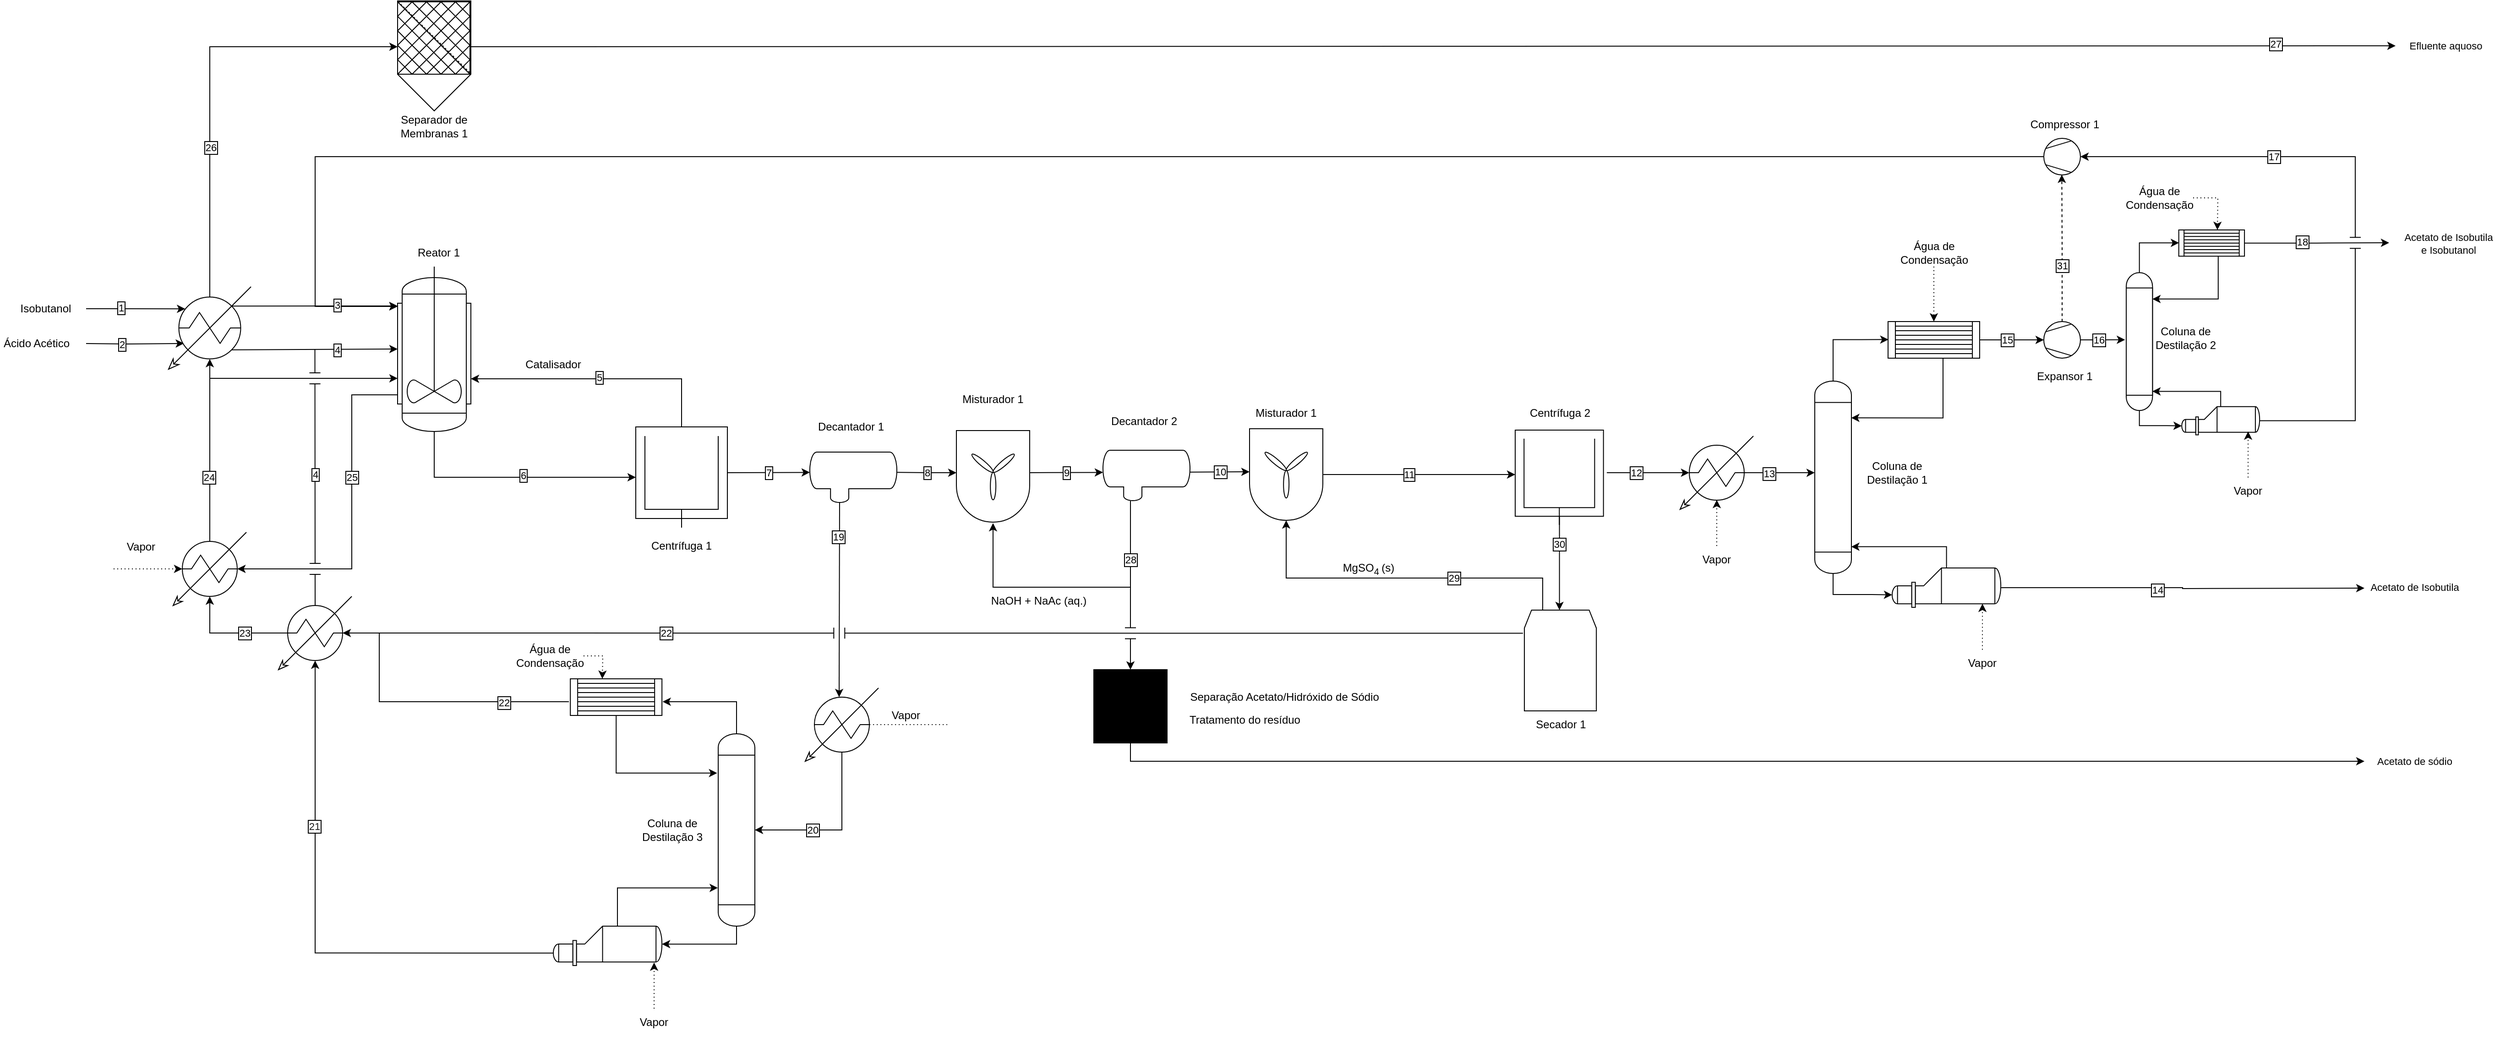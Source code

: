 <mxfile version="16.5.1" type="device"><diagram id="wkTapsnq7233GJESiluf" name="Seite-1"><mxGraphModel dx="3966" dy="1980" grid="1" gridSize="10" guides="1" tooltips="1" connect="1" arrows="1" fold="1" page="0" pageScale="1" pageWidth="827" pageHeight="1169" math="0" shadow="0"><root><mxCell id="0"/><mxCell id="1" parent="0"/><mxCell id="cz-Nu_L1bBy_S2PCO2pH-5" value="" style="group;rounded=0;" parent="1" vertex="1" connectable="0"><mxGeometry x="-240" y="40" width="90" height="180" as="geometry"/></mxCell><mxCell id="cz-Nu_L1bBy_S2PCO2pH-2" value="" style="rounded=0;whiteSpace=wrap;html=1;shadow=0;" parent="cz-Nu_L1bBy_S2PCO2pH-5" vertex="1"><mxGeometry y="40" width="80" height="110" as="geometry"/></mxCell><mxCell id="cz-Nu_L1bBy_S2PCO2pH-1" value="" style="verticalLabelPosition=bottom;outlineConnect=0;align=center;dashed=0;html=1;verticalAlign=top;shape=mxgraph.pid2misc.column;columnType=common;shadow=0;rounded=0;" parent="cz-Nu_L1bBy_S2PCO2pH-5" vertex="1"><mxGeometry x="5" y="12" width="70" height="168" as="geometry"/></mxCell><mxCell id="cz-Nu_L1bBy_S2PCO2pH-3" value="" style="rounded=0;whiteSpace=wrap;html=1;shadow=0;" parent="cz-Nu_L1bBy_S2PCO2pH-5" vertex="1"><mxGeometry x="5" y="30" width="70" height="130" as="geometry"/></mxCell><mxCell id="cz-Nu_L1bBy_S2PCO2pH-4" value="" style="shape=mxgraph.pid.agitators.agitator_(propeller);html=1;pointerEvents=1;align=center;verticalLabelPosition=bottom;verticalAlign=top;dashed=0;shadow=0;rounded=0;" parent="cz-Nu_L1bBy_S2PCO2pH-5" vertex="1"><mxGeometry x="10" width="60" height="150" as="geometry"/></mxCell><mxCell id="cz-Nu_L1bBy_S2PCO2pH-9" value="" style="edgeStyle=orthogonalEdgeStyle;rounded=0;orthogonalLoop=1;jettySize=auto;html=1;entryX=0;entryY=0.5;entryDx=0;entryDy=0;entryPerimeter=0;" parent="1" source="cz-Nu_L1bBy_S2PCO2pH-1" target="cz-Nu_L1bBy_S2PCO2pH-55" edge="1"><mxGeometry relative="1" as="geometry"><mxPoint x="-200" y="230" as="sourcePoint"/><mxPoint x="-100" y="270" as="targetPoint"/><Array as="points"><mxPoint x="-200" y="270"/></Array></mxGeometry></mxCell><mxCell id="cz-Nu_L1bBy_S2PCO2pH-154" value="6" style="edgeLabel;html=1;align=center;verticalAlign=middle;resizable=0;points=[];fontSize=11;fontFamily=Helvetica;fontColor=default;labelBorderColor=default;rounded=0;" parent="cz-Nu_L1bBy_S2PCO2pH-9" vertex="1" connectable="0"><mxGeometry x="0.084" y="2" relative="1" as="geometry"><mxPoint as="offset"/></mxGeometry></mxCell><mxCell id="cz-Nu_L1bBy_S2PCO2pH-92" value="" style="edgeStyle=orthogonalEdgeStyle;shape=connector;rounded=0;jumpStyle=line;jumpSize=12;orthogonalLoop=1;jettySize=auto;html=1;labelBackgroundColor=default;fontFamily=Helvetica;fontSize=11;fontColor=default;endArrow=classic;strokeColor=default;exitX=0.342;exitY=1.005;exitDx=0;exitDy=0;exitPerimeter=0;" parent="1" source="cz-Nu_L1bBy_S2PCO2pH-11" edge="1"><mxGeometry relative="1" as="geometry"><mxPoint x="242" y="510" as="targetPoint"/></mxGeometry></mxCell><mxCell id="cz-Nu_L1bBy_S2PCO2pH-176" value="19" style="edgeLabel;html=1;align=center;verticalAlign=middle;resizable=0;points=[];fontSize=11;fontFamily=Helvetica;fontColor=default;labelBorderColor=default;rounded=0;" parent="cz-Nu_L1bBy_S2PCO2pH-92" vertex="1" connectable="0"><mxGeometry x="-0.647" y="-2" relative="1" as="geometry"><mxPoint y="-1" as="offset"/></mxGeometry></mxCell><mxCell id="cz-Nu_L1bBy_S2PCO2pH-11" value="" style="shape=mxgraph.pid.vessels.vessel_(pit);html=1;pointerEvents=1;align=center;verticalLabelPosition=bottom;verticalAlign=top;dashed=0;shadow=0;rounded=0;" parent="1" vertex="1"><mxGeometry x="210" y="242.5" width="95" height="55" as="geometry"/></mxCell><mxCell id="cz-Nu_L1bBy_S2PCO2pH-14" value="" style="verticalLabelPosition=bottom;outlineConnect=0;align=center;dashed=0;html=1;verticalAlign=top;shape=mxgraph.pid.misc.mixer;shadow=0;rounded=0;" parent="1" vertex="1"><mxGeometry x="370" y="219" width="80" height="100" as="geometry"/></mxCell><mxCell id="cz-Nu_L1bBy_S2PCO2pH-104" value="" style="edgeStyle=orthogonalEdgeStyle;shape=connector;rounded=0;jumpStyle=line;jumpSize=12;orthogonalLoop=1;jettySize=auto;html=1;labelBackgroundColor=default;fontFamily=Helvetica;fontSize=11;fontColor=default;endArrow=classic;strokeColor=default;exitX=0.316;exitY=1.004;exitDx=0;exitDy=0;exitPerimeter=0;" parent="1" source="cz-Nu_L1bBy_S2PCO2pH-15" edge="1"><mxGeometry relative="1" as="geometry"><mxPoint x="410" y="320" as="targetPoint"/><Array as="points"><mxPoint x="560" y="390"/><mxPoint x="410" y="390"/></Array></mxGeometry></mxCell><mxCell id="cz-Nu_L1bBy_S2PCO2pH-178" value="28" style="edgeLabel;html=1;align=center;verticalAlign=middle;resizable=0;points=[];fontSize=11;fontFamily=Helvetica;fontColor=default;labelBorderColor=default;rounded=0;" parent="cz-Nu_L1bBy_S2PCO2pH-104" vertex="1" connectable="0"><mxGeometry x="-0.579" y="2" relative="1" as="geometry"><mxPoint x="-2" y="-2" as="offset"/></mxGeometry></mxCell><mxCell id="cz-Nu_L1bBy_S2PCO2pH-15" value="" style="shape=mxgraph.pid.vessels.vessel_(pit);html=1;pointerEvents=1;align=center;verticalLabelPosition=bottom;verticalAlign=top;dashed=0;shadow=0;rounded=0;" parent="1" vertex="1"><mxGeometry x="530" y="240.5" width="95" height="55" as="geometry"/></mxCell><mxCell id="cz-Nu_L1bBy_S2PCO2pH-97" value="" style="edgeStyle=orthogonalEdgeStyle;shape=connector;rounded=0;jumpStyle=line;jumpSize=12;orthogonalLoop=1;jettySize=auto;html=1;labelBackgroundColor=default;fontFamily=Helvetica;fontSize=11;fontColor=default;endArrow=classic;strokeColor=default;" parent="1" source="cz-Nu_L1bBy_S2PCO2pH-16" edge="1"><mxGeometry relative="1" as="geometry"><mxPoint x="980" y="267" as="targetPoint"/></mxGeometry></mxCell><mxCell id="cz-Nu_L1bBy_S2PCO2pH-170" value="11" style="edgeLabel;html=1;align=center;verticalAlign=middle;resizable=0;points=[];fontSize=11;fontFamily=Helvetica;fontColor=default;labelBorderColor=default;rounded=0;" parent="cz-Nu_L1bBy_S2PCO2pH-97" vertex="1" connectable="0"><mxGeometry x="-0.108" y="1" relative="1" as="geometry"><mxPoint y="1" as="offset"/></mxGeometry></mxCell><mxCell id="cz-Nu_L1bBy_S2PCO2pH-16" value="" style="verticalLabelPosition=bottom;outlineConnect=0;align=center;dashed=0;html=1;verticalAlign=top;shape=mxgraph.pid.misc.mixer;shadow=0;rounded=0;" parent="1" vertex="1"><mxGeometry x="690" y="217" width="80" height="100" as="geometry"/></mxCell><mxCell id="cz-Nu_L1bBy_S2PCO2pH-30" style="edgeStyle=orthogonalEdgeStyle;rounded=0;orthogonalLoop=1;jettySize=auto;html=1;exitX=0.503;exitY=0.907;exitDx=0;exitDy=0;exitPerimeter=0;" parent="1" edge="1"><mxGeometry relative="1" as="geometry"><mxPoint x="1027.454" y="312.374" as="sourcePoint"/><mxPoint x="1028.309" y="415" as="targetPoint"/><Array as="points"><mxPoint x="1031" y="312"/><mxPoint x="1028" y="312"/></Array></mxGeometry></mxCell><mxCell id="cz-Nu_L1bBy_S2PCO2pH-179" value="30" style="edgeLabel;html=1;align=center;verticalAlign=middle;resizable=0;points=[];fontSize=11;fontFamily=Helvetica;fontColor=default;labelBorderColor=default;rounded=0;" parent="cz-Nu_L1bBy_S2PCO2pH-30" vertex="1" connectable="0"><mxGeometry x="-0.316" y="-1" relative="1" as="geometry"><mxPoint as="offset"/></mxGeometry></mxCell><mxCell id="cz-Nu_L1bBy_S2PCO2pH-54" style="edgeStyle=orthogonalEdgeStyle;rounded=0;orthogonalLoop=1;jettySize=auto;html=1;jumpStyle=sharp;jumpSize=13;entryX=0;entryY=0.469;entryDx=0;entryDy=0;entryPerimeter=0;" parent="1" target="cz-Nu_L1bBy_S2PCO2pH-21" edge="1"><mxGeometry relative="1" as="geometry"><mxPoint x="1220" y="265" as="targetPoint"/><mxPoint x="1230" y="265" as="sourcePoint"/></mxGeometry></mxCell><mxCell id="cz-Nu_L1bBy_S2PCO2pH-171" value="10" style="edgeLabel;html=1;align=center;verticalAlign=middle;resizable=0;points=[];fontSize=11;fontFamily=Helvetica;fontColor=default;labelBorderColor=default;rounded=0;" parent="cz-Nu_L1bBy_S2PCO2pH-54" vertex="1" connectable="0"><mxGeometry x="0.163" y="1" relative="1" as="geometry"><mxPoint x="52" as="offset"/></mxGeometry></mxCell><mxCell id="Z-I_9z19hfCbYbQnIW4c-65" value="13" style="edgeLabel;html=1;align=center;verticalAlign=middle;resizable=0;points=[];fontColor=default;labelBorderColor=default;rounded=0;" parent="cz-Nu_L1bBy_S2PCO2pH-54" vertex="1" connectable="0"><mxGeometry x="-0.299" y="-1" relative="1" as="geometry"><mxPoint y="-1" as="offset"/></mxGeometry></mxCell><mxCell id="Z-I_9z19hfCbYbQnIW4c-64" value="" style="edgeStyle=orthogonalEdgeStyle;rounded=0;jumpStyle=line;jumpSize=12;orthogonalLoop=1;jettySize=auto;html=1;fontColor=default;startArrow=none;startFill=0;endArrow=classic;endFill=1;strokeWidth=1;exitX=1.038;exitY=0.449;exitDx=0;exitDy=0;exitPerimeter=0;entryX=0.124;entryY=0.5;entryDx=0;entryDy=0;entryPerimeter=0;" parent="1" source="cz-Nu_L1bBy_S2PCO2pH-19" target="Z-I_9z19hfCbYbQnIW4c-63" edge="1"><mxGeometry relative="1" as="geometry"/></mxCell><mxCell id="Z-I_9z19hfCbYbQnIW4c-66" value="12" style="edgeLabel;html=1;align=center;verticalAlign=middle;resizable=0;points=[];fontColor=default;labelBorderColor=default;rounded=0;" parent="Z-I_9z19hfCbYbQnIW4c-64" vertex="1" connectable="0"><mxGeometry x="-0.285" y="-1" relative="1" as="geometry"><mxPoint y="-1" as="offset"/></mxGeometry></mxCell><mxCell id="cz-Nu_L1bBy_S2PCO2pH-19" value="" style="shape=mxgraph.pid.centrifuges.centrifuge_(solid_shell);html=1;pointerEvents=1;align=center;verticalLabelPosition=bottom;verticalAlign=top;dashed=0;shadow=0;rounded=0;" parent="1" vertex="1"><mxGeometry x="980" y="218.5" width="96.33" height="103.5" as="geometry"/></mxCell><mxCell id="cz-Nu_L1bBy_S2PCO2pH-22" value="" style="group;rounded=0;" parent="1" vertex="1" connectable="0"><mxGeometry x="1307" y="165" width="40" height="210" as="geometry"/></mxCell><mxCell id="cz-Nu_L1bBy_S2PCO2pH-20" value="" style="verticalLabelPosition=bottom;outlineConnect=0;align=center;dashed=0;html=1;verticalAlign=top;shape=mxgraph.pid2misc.column;columnType=common;shadow=0;rounded=0;" parent="cz-Nu_L1bBy_S2PCO2pH-22" vertex="1"><mxGeometry width="40" height="210" as="geometry"/></mxCell><mxCell id="cz-Nu_L1bBy_S2PCO2pH-21" value="" style="rounded=0;whiteSpace=wrap;html=1;shadow=0;" parent="cz-Nu_L1bBy_S2PCO2pH-22" vertex="1"><mxGeometry y="23.333" width="40" height="163.333" as="geometry"/></mxCell><mxCell id="cz-Nu_L1bBy_S2PCO2pH-23" value="Reator 1" style="text;html=1;strokeColor=none;fillColor=none;align=center;verticalAlign=middle;whiteSpace=wrap;rounded=0;shadow=0;" parent="1" vertex="1"><mxGeometry x="-225" y="10" width="60" height="30" as="geometry"/></mxCell><mxCell id="cz-Nu_L1bBy_S2PCO2pH-25" value="Decantador 1" style="text;html=1;strokeColor=none;fillColor=none;align=center;verticalAlign=middle;whiteSpace=wrap;rounded=0;shadow=0;" parent="1" vertex="1"><mxGeometry x="205" y="200" width="100" height="30" as="geometry"/></mxCell><mxCell id="cz-Nu_L1bBy_S2PCO2pH-39" style="edgeStyle=orthogonalEdgeStyle;rounded=0;orthogonalLoop=1;jettySize=auto;html=1;entryX=0.994;entryY=0.964;entryDx=0;entryDy=0;entryPerimeter=0;" parent="1" source="cz-Nu_L1bBy_S2PCO2pH-26" target="cz-Nu_L1bBy_S2PCO2pH-21" edge="1"><mxGeometry relative="1" as="geometry"><Array as="points"><mxPoint x="1451" y="346"/></Array></mxGeometry></mxCell><mxCell id="cz-Nu_L1bBy_S2PCO2pH-52" value="" style="edgeStyle=orthogonalEdgeStyle;rounded=0;orthogonalLoop=1;jettySize=auto;html=1;" parent="1" source="cz-Nu_L1bBy_S2PCO2pH-26" edge="1"><mxGeometry relative="1" as="geometry"><mxPoint x="1907" y="391" as="targetPoint"/></mxGeometry></mxCell><mxCell id="cz-Nu_L1bBy_S2PCO2pH-175" value="14" style="edgeLabel;html=1;align=center;verticalAlign=middle;resizable=0;points=[];fontSize=11;fontFamily=Helvetica;fontColor=default;labelBorderColor=default;rounded=0;" parent="cz-Nu_L1bBy_S2PCO2pH-52" vertex="1" connectable="0"><mxGeometry x="-0.143" y="-2" relative="1" as="geometry"><mxPoint as="offset"/></mxGeometry></mxCell><mxCell id="cz-Nu_L1bBy_S2PCO2pH-26" value="" style="shape=mxgraph.pid.heat_exchangers.reboiler;html=1;pointerEvents=1;align=center;verticalLabelPosition=bottom;verticalAlign=top;dashed=0;shadow=0;rounded=0;" parent="1" vertex="1"><mxGeometry x="1391.5" y="369" width="118.58" height="43" as="geometry"/></mxCell><mxCell id="cz-Nu_L1bBy_S2PCO2pH-43" value="" style="edgeStyle=orthogonalEdgeStyle;rounded=0;orthogonalLoop=1;jettySize=auto;html=1;entryX=0.994;entryY=0.103;entryDx=0;entryDy=0;entryPerimeter=0;" parent="1" source="cz-Nu_L1bBy_S2PCO2pH-27" target="cz-Nu_L1bBy_S2PCO2pH-21" edge="1"><mxGeometry relative="1" as="geometry"><mxPoint x="1437.0" y="210" as="targetPoint"/><Array as="points"><mxPoint x="1447" y="205"/></Array></mxGeometry></mxCell><mxCell id="cz-Nu_L1bBy_S2PCO2pH-48" value="" style="edgeStyle=orthogonalEdgeStyle;rounded=0;orthogonalLoop=1;jettySize=auto;html=1;" parent="1" source="cz-Nu_L1bBy_S2PCO2pH-27" edge="1"><mxGeometry relative="1" as="geometry"><mxPoint x="1557" y="120" as="targetPoint"/></mxGeometry></mxCell><mxCell id="cz-Nu_L1bBy_S2PCO2pH-172" value="15" style="edgeLabel;html=1;align=center;verticalAlign=middle;resizable=0;points=[];fontSize=11;fontFamily=Helvetica;fontColor=default;labelBorderColor=default;rounded=0;" parent="cz-Nu_L1bBy_S2PCO2pH-48" vertex="1" connectable="0"><mxGeometry x="-0.155" relative="1" as="geometry"><mxPoint as="offset"/></mxGeometry></mxCell><mxCell id="cz-Nu_L1bBy_S2PCO2pH-27" value="" style="shape=mxgraph.pid.heat_exchangers.fixed_straight_tubes_heat_exchanger;html=1;pointerEvents=1;align=center;verticalLabelPosition=bottom;verticalAlign=top;dashed=0;shadow=0;rounded=0;" parent="1" vertex="1"><mxGeometry x="1387" y="100" width="100" height="40" as="geometry"/></mxCell><mxCell id="cz-Nu_L1bBy_S2PCO2pH-32" value="" style="edgeStyle=orthogonalEdgeStyle;rounded=0;orthogonalLoop=1;jettySize=auto;html=1;jumpStyle=line;jumpSize=12;" parent="1" source="cz-Nu_L1bBy_S2PCO2pH-29" target="cz-Nu_L1bBy_S2PCO2pH-16" edge="1"><mxGeometry relative="1" as="geometry"><mxPoint x="1000" y="550" as="sourcePoint"/><mxPoint x="1029.285" y="605" as="targetPoint"/><Array as="points"><mxPoint x="1010" y="380"/><mxPoint x="730" y="380"/></Array></mxGeometry></mxCell><mxCell id="cz-Nu_L1bBy_S2PCO2pH-180" value="29" style="edgeLabel;html=1;align=center;verticalAlign=middle;resizable=0;points=[];fontSize=11;fontFamily=Helvetica;fontColor=default;labelBorderColor=default;rounded=0;" parent="cz-Nu_L1bBy_S2PCO2pH-32" vertex="1" connectable="0"><mxGeometry x="-0.298" y="4" relative="1" as="geometry"><mxPoint y="-4" as="offset"/></mxGeometry></mxCell><mxCell id="cz-Nu_L1bBy_S2PCO2pH-29" value="" style="shape=mxgraph.pid.driers.drier;html=1;pointerEvents=1;align=center;verticalLabelPosition=bottom;verticalAlign=top;dashed=0;shadow=0;rounded=0;" parent="1" vertex="1"><mxGeometry x="990" y="415" width="78.57" height="110" as="geometry"/></mxCell><mxCell id="cz-Nu_L1bBy_S2PCO2pH-33" value="Decantador 2" style="text;html=1;strokeColor=none;fillColor=none;align=center;verticalAlign=middle;whiteSpace=wrap;rounded=0;shadow=0;" parent="1" vertex="1"><mxGeometry x="525" y="194" width="100" height="30" as="geometry"/></mxCell><mxCell id="cz-Nu_L1bBy_S2PCO2pH-34" value="Secador 1" style="text;html=1;strokeColor=none;fillColor=none;align=center;verticalAlign=middle;whiteSpace=wrap;rounded=0;shadow=0;" parent="1" vertex="1"><mxGeometry x="980" y="525" width="100" height="30" as="geometry"/></mxCell><mxCell id="cz-Nu_L1bBy_S2PCO2pH-35" value="Misturador 1" style="text;html=1;strokeColor=none;fillColor=none;align=center;verticalAlign=middle;whiteSpace=wrap;rounded=0;shadow=0;" parent="1" vertex="1"><mxGeometry x="360" y="170" width="100" height="30" as="geometry"/></mxCell><mxCell id="cz-Nu_L1bBy_S2PCO2pH-36" value="Misturador 1" style="text;html=1;strokeColor=none;fillColor=none;align=center;verticalAlign=middle;whiteSpace=wrap;rounded=0;shadow=0;" parent="1" vertex="1"><mxGeometry x="680" y="185" width="100" height="30" as="geometry"/></mxCell><mxCell id="cz-Nu_L1bBy_S2PCO2pH-38" value="" style="edgeStyle=orthogonalEdgeStyle;rounded=0;orthogonalLoop=1;jettySize=auto;html=1;entryX=0;entryY=0.682;entryDx=0;entryDy=0;entryPerimeter=0;" parent="1" source="cz-Nu_L1bBy_S2PCO2pH-20" target="cz-Nu_L1bBy_S2PCO2pH-26" edge="1"><mxGeometry relative="1" as="geometry"><mxPoint x="1327.0" y="530" as="targetPoint"/><Array as="points"><mxPoint x="1327" y="398"/><mxPoint x="1369" y="398"/></Array></mxGeometry></mxCell><mxCell id="cz-Nu_L1bBy_S2PCO2pH-41" value="" style="edgeStyle=orthogonalEdgeStyle;rounded=0;orthogonalLoop=1;jettySize=auto;html=1;entryX=0.004;entryY=0.492;entryDx=0;entryDy=0;entryPerimeter=0;" parent="1" source="cz-Nu_L1bBy_S2PCO2pH-20" target="cz-Nu_L1bBy_S2PCO2pH-27" edge="1"><mxGeometry relative="1" as="geometry"><mxPoint x="1327.0" y="10.0" as="targetPoint"/><Array as="points"><mxPoint x="1327" y="120"/></Array></mxGeometry></mxCell><mxCell id="cz-Nu_L1bBy_S2PCO2pH-46" value="Coluna de Destilação 1" style="text;html=1;strokeColor=none;fillColor=none;align=center;verticalAlign=middle;whiteSpace=wrap;rounded=0;shadow=0;" parent="1" vertex="1"><mxGeometry x="1347" y="250" width="100" height="30" as="geometry"/></mxCell><mxCell id="cz-Nu_L1bBy_S2PCO2pH-53" value="Centrífuga 2" style="text;html=1;strokeColor=none;fillColor=none;align=center;verticalAlign=middle;whiteSpace=wrap;rounded=0;shadow=0;" parent="1" vertex="1"><mxGeometry x="979.28" y="185" width="100" height="30" as="geometry"/></mxCell><mxCell id="cz-Nu_L1bBy_S2PCO2pH-58" value="" style="edgeStyle=orthogonalEdgeStyle;shape=connector;rounded=0;jumpStyle=line;jumpSize=12;orthogonalLoop=1;jettySize=auto;html=1;labelBackgroundColor=default;fontFamily=Helvetica;fontSize=11;fontColor=default;endArrow=classic;strokeColor=default;entryX=1;entryY=0.75;entryDx=0;entryDy=0;" parent="1" source="cz-Nu_L1bBy_S2PCO2pH-55" target="cz-Nu_L1bBy_S2PCO2pH-2" edge="1"><mxGeometry relative="1" as="geometry"><mxPoint x="70" y="430" as="targetPoint"/><Array as="points"><mxPoint x="70" y="163"/></Array></mxGeometry></mxCell><mxCell id="cz-Nu_L1bBy_S2PCO2pH-153" value="5" style="edgeLabel;html=1;align=center;verticalAlign=middle;resizable=0;points=[];fontSize=11;fontFamily=Helvetica;fontColor=default;labelBorderColor=default;rounded=0;" parent="cz-Nu_L1bBy_S2PCO2pH-58" vertex="1" connectable="0"><mxGeometry x="0.88" y="1" relative="1" as="geometry"><mxPoint x="123" y="-3" as="offset"/></mxGeometry></mxCell><mxCell id="cz-Nu_L1bBy_S2PCO2pH-55" value="" style="shape=mxgraph.pid.centrifuges.centrifuge_(solid_shell);html=1;pointerEvents=1;align=center;verticalLabelPosition=bottom;verticalAlign=top;dashed=0;shadow=0;fontFamily=Helvetica;fontSize=11;fontColor=default;rounded=0;" parent="1" vertex="1"><mxGeometry x="20" y="215" width="100" height="110" as="geometry"/></mxCell><mxCell id="cz-Nu_L1bBy_S2PCO2pH-56" value="Centrífuga 1" style="text;html=1;strokeColor=none;fillColor=none;align=center;verticalAlign=middle;whiteSpace=wrap;rounded=0;shadow=0;" parent="1" vertex="1"><mxGeometry x="20" y="330" width="100" height="30" as="geometry"/></mxCell><mxCell id="cz-Nu_L1bBy_S2PCO2pH-61" value="" style="group;rounded=0;" parent="1" vertex="1" connectable="0"><mxGeometry x="110" y="550" width="40" height="210" as="geometry"/></mxCell><mxCell id="cz-Nu_L1bBy_S2PCO2pH-62" value="" style="verticalLabelPosition=bottom;outlineConnect=0;align=center;dashed=0;html=1;verticalAlign=top;shape=mxgraph.pid2misc.column;columnType=common;shadow=0;rounded=0;" parent="cz-Nu_L1bBy_S2PCO2pH-61" vertex="1"><mxGeometry width="40" height="210" as="geometry"/></mxCell><mxCell id="cz-Nu_L1bBy_S2PCO2pH-63" value="" style="rounded=0;whiteSpace=wrap;html=1;shadow=0;" parent="cz-Nu_L1bBy_S2PCO2pH-61" vertex="1"><mxGeometry y="23.333" width="40" height="163.333" as="geometry"/></mxCell><mxCell id="cz-Nu_L1bBy_S2PCO2pH-89" value="" style="edgeStyle=orthogonalEdgeStyle;shape=connector;rounded=0;jumpStyle=line;jumpSize=12;orthogonalLoop=1;jettySize=auto;html=1;labelBackgroundColor=default;fontFamily=Helvetica;fontSize=11;fontColor=default;endArrow=classic;strokeColor=default;entryX=-0.01;entryY=0.887;entryDx=0;entryDy=0;entryPerimeter=0;" parent="1" source="cz-Nu_L1bBy_S2PCO2pH-66" target="cz-Nu_L1bBy_S2PCO2pH-63" edge="1"><mxGeometry relative="1" as="geometry"><mxPoint x="-10.71" y="688.5" as="targetPoint"/><Array as="points"><mxPoint y="718"/></Array></mxGeometry></mxCell><mxCell id="Z-I_9z19hfCbYbQnIW4c-35" style="edgeStyle=orthogonalEdgeStyle;rounded=0;jumpStyle=line;jumpSize=12;orthogonalLoop=1;jettySize=auto;html=1;exitX=0;exitY=0.682;exitDx=0;exitDy=0;exitPerimeter=0;entryX=0.5;entryY=0.876;entryDx=0;entryDy=0;entryPerimeter=0;startArrow=none;startFill=0;endArrow=classic;endFill=1;strokeWidth=1;" parent="1" source="cz-Nu_L1bBy_S2PCO2pH-66" target="Z-I_9z19hfCbYbQnIW4c-33" edge="1"><mxGeometry relative="1" as="geometry"/></mxCell><mxCell id="Z-I_9z19hfCbYbQnIW4c-82" value="21" style="edgeLabel;html=1;align=center;verticalAlign=middle;resizable=0;points=[];fontColor=#1A1A1A;labelBorderColor=default;" parent="Z-I_9z19hfCbYbQnIW4c-35" vertex="1" connectable="0"><mxGeometry x="0.376" y="3" relative="1" as="geometry"><mxPoint x="2" as="offset"/></mxGeometry></mxCell><mxCell id="cz-Nu_L1bBy_S2PCO2pH-66" value="" style="shape=mxgraph.pid.heat_exchangers.reboiler;html=1;pointerEvents=1;align=center;verticalLabelPosition=bottom;verticalAlign=top;dashed=0;shadow=0;rounded=0;" parent="1" vertex="1"><mxGeometry x="-70" y="760" width="118.58" height="43" as="geometry"/></mxCell><mxCell id="cz-Nu_L1bBy_S2PCO2pH-85" value="" style="edgeStyle=orthogonalEdgeStyle;shape=connector;rounded=0;jumpStyle=line;jumpSize=12;orthogonalLoop=1;jettySize=auto;html=1;labelBackgroundColor=default;fontFamily=Helvetica;fontSize=11;fontColor=default;endArrow=classic;strokeColor=default;entryX=-0.029;entryY=0.12;entryDx=0;entryDy=0;entryPerimeter=0;" parent="1" source="cz-Nu_L1bBy_S2PCO2pH-69" target="cz-Nu_L1bBy_S2PCO2pH-63" edge="1"><mxGeometry relative="1" as="geometry"><mxPoint x="-1.42" y="600" as="targetPoint"/><Array as="points"><mxPoint x="-1" y="593"/></Array></mxGeometry></mxCell><mxCell id="cz-Nu_L1bBy_S2PCO2pH-69" value="" style="shape=mxgraph.pid.heat_exchangers.fixed_straight_tubes_heat_exchanger;html=1;pointerEvents=1;align=center;verticalLabelPosition=bottom;verticalAlign=top;dashed=0;shadow=0;rounded=0;" parent="1" vertex="1"><mxGeometry x="-51.42" y="490" width="100" height="40" as="geometry"/></mxCell><mxCell id="cz-Nu_L1bBy_S2PCO2pH-74" value="Coluna de Destilação 3" style="text;html=1;strokeColor=none;fillColor=none;align=center;verticalAlign=middle;whiteSpace=wrap;rounded=0;shadow=0;" parent="1" vertex="1"><mxGeometry x="10" y="640" width="100" height="30" as="geometry"/></mxCell><mxCell id="cz-Nu_L1bBy_S2PCO2pH-83" value="" style="edgeStyle=orthogonalEdgeStyle;shape=connector;rounded=0;jumpStyle=line;jumpSize=12;orthogonalLoop=1;jettySize=auto;html=1;labelBackgroundColor=default;fontFamily=Helvetica;fontSize=11;fontColor=default;endArrow=classic;strokeColor=default;entryX=1.007;entryY=0.625;entryDx=0;entryDy=0;entryPerimeter=0;" parent="1" source="cz-Nu_L1bBy_S2PCO2pH-62" target="cz-Nu_L1bBy_S2PCO2pH-69" edge="1"><mxGeometry relative="1" as="geometry"><mxPoint x="130" y="395" as="targetPoint"/><Array as="points"><mxPoint x="130" y="515"/></Array></mxGeometry></mxCell><mxCell id="cz-Nu_L1bBy_S2PCO2pH-87" value="" style="edgeStyle=orthogonalEdgeStyle;shape=connector;rounded=0;jumpStyle=line;jumpSize=12;orthogonalLoop=1;jettySize=auto;html=1;labelBackgroundColor=default;fontFamily=Helvetica;fontSize=11;fontColor=default;endArrow=classic;strokeColor=default;entryX=1;entryY=0.455;entryDx=0;entryDy=0;entryPerimeter=0;" parent="1" source="cz-Nu_L1bBy_S2PCO2pH-62" target="cz-Nu_L1bBy_S2PCO2pH-66" edge="1"><mxGeometry relative="1" as="geometry"><mxPoint x="130" y="915" as="targetPoint"/><Array as="points"><mxPoint x="130" y="780"/></Array></mxGeometry></mxCell><mxCell id="cz-Nu_L1bBy_S2PCO2pH-129" value="" style="group;rounded=0;" parent="1" vertex="1" connectable="0"><mxGeometry x="1647" width="202.46" height="223.7" as="geometry"/></mxCell><mxCell id="cz-Nu_L1bBy_S2PCO2pH-117" value="" style="group;rounded=0;" parent="cz-Nu_L1bBy_S2PCO2pH-129" vertex="1" connectable="0"><mxGeometry y="46.604" width="28.68" height="150.567" as="geometry"/></mxCell><mxCell id="cz-Nu_L1bBy_S2PCO2pH-118" value="" style="verticalLabelPosition=bottom;outlineConnect=0;align=center;dashed=0;html=1;verticalAlign=top;shape=mxgraph.pid2misc.column;columnType=common;shadow=0;rounded=0;" parent="cz-Nu_L1bBy_S2PCO2pH-117" vertex="1"><mxGeometry width="28.68" height="150.567" as="geometry"/></mxCell><mxCell id="cz-Nu_L1bBy_S2PCO2pH-119" value="" style="rounded=0;whiteSpace=wrap;html=1;shadow=0;" parent="cz-Nu_L1bBy_S2PCO2pH-117" vertex="1"><mxGeometry y="16.73" width="28.68" height="117.108" as="geometry"/></mxCell><mxCell id="cz-Nu_L1bBy_S2PCO2pH-120" style="edgeStyle=orthogonalEdgeStyle;rounded=0;orthogonalLoop=1;jettySize=auto;html=1;entryX=0.994;entryY=0.964;entryDx=0;entryDy=0;entryPerimeter=0;" parent="cz-Nu_L1bBy_S2PCO2pH-129" source="cz-Nu_L1bBy_S2PCO2pH-122" target="cz-Nu_L1bBy_S2PCO2pH-119" edge="1"><mxGeometry relative="1" as="geometry"><Array as="points"><mxPoint x="103.248" y="176.379"/></Array></mxGeometry></mxCell><mxCell id="cz-Nu_L1bBy_S2PCO2pH-122" value="" style="shape=mxgraph.pid.heat_exchangers.reboiler;html=1;pointerEvents=1;align=center;verticalLabelPosition=bottom;verticalAlign=top;dashed=0;shadow=0;rounded=0;" parent="cz-Nu_L1bBy_S2PCO2pH-129" vertex="1"><mxGeometry x="60.587" y="192.87" width="85.022" height="30.83" as="geometry"/></mxCell><mxCell id="cz-Nu_L1bBy_S2PCO2pH-123" value="" style="edgeStyle=orthogonalEdgeStyle;rounded=0;orthogonalLoop=1;jettySize=auto;html=1;entryX=0.994;entryY=0.103;entryDx=0;entryDy=0;entryPerimeter=0;" parent="cz-Nu_L1bBy_S2PCO2pH-129" source="cz-Nu_L1bBy_S2PCO2pH-125" target="cz-Nu_L1bBy_S2PCO2pH-119" edge="1"><mxGeometry relative="1" as="geometry"><mxPoint x="93.21" y="78.869" as="targetPoint"/><Array as="points"><mxPoint x="100.38" y="75.284"/></Array></mxGeometry></mxCell><mxCell id="cz-Nu_L1bBy_S2PCO2pH-124" value="" style="edgeStyle=orthogonalEdgeStyle;rounded=0;orthogonalLoop=1;jettySize=auto;html=1;" parent="cz-Nu_L1bBy_S2PCO2pH-129" source="cz-Nu_L1bBy_S2PCO2pH-125" edge="1"><mxGeometry relative="1" as="geometry"><mxPoint x="287" y="14" as="targetPoint"/></mxGeometry></mxCell><mxCell id="cz-Nu_L1bBy_S2PCO2pH-174" value="18" style="edgeLabel;html=1;align=center;verticalAlign=middle;resizable=0;points=[];fontSize=11;fontFamily=Helvetica;fontColor=default;labelBorderColor=default;rounded=0;" parent="cz-Nu_L1bBy_S2PCO2pH-124" vertex="1" connectable="0"><mxGeometry x="-0.205" y="2" relative="1" as="geometry"><mxPoint as="offset"/></mxGeometry></mxCell><mxCell id="cz-Nu_L1bBy_S2PCO2pH-125" value="" style="shape=mxgraph.pid.heat_exchangers.fixed_straight_tubes_heat_exchanger;html=1;pointerEvents=1;align=center;verticalLabelPosition=bottom;verticalAlign=top;dashed=0;shadow=0;rounded=0;" parent="cz-Nu_L1bBy_S2PCO2pH-129" vertex="1"><mxGeometry x="57.36" width="71.7" height="28.679" as="geometry"/></mxCell><mxCell id="cz-Nu_L1bBy_S2PCO2pH-126" value="" style="edgeStyle=orthogonalEdgeStyle;rounded=0;orthogonalLoop=1;jettySize=auto;html=1;entryX=0;entryY=0.682;entryDx=0;entryDy=0;entryPerimeter=0;" parent="cz-Nu_L1bBy_S2PCO2pH-129" source="cz-Nu_L1bBy_S2PCO2pH-118" target="cz-Nu_L1bBy_S2PCO2pH-122" edge="1"><mxGeometry relative="1" as="geometry"><mxPoint x="14.34" y="308.304" as="targetPoint"/><Array as="points"><mxPoint x="14.34" y="213.662"/><mxPoint x="44.454" y="213.662"/></Array></mxGeometry></mxCell><mxCell id="cz-Nu_L1bBy_S2PCO2pH-127" value="" style="edgeStyle=orthogonalEdgeStyle;rounded=0;orthogonalLoop=1;jettySize=auto;html=1;entryX=0.004;entryY=0.492;entryDx=0;entryDy=0;entryPerimeter=0;" parent="cz-Nu_L1bBy_S2PCO2pH-129" source="cz-Nu_L1bBy_S2PCO2pH-118" target="cz-Nu_L1bBy_S2PCO2pH-125" edge="1"><mxGeometry relative="1" as="geometry"><mxPoint x="14.34" y="-64.529" as="targetPoint"/><Array as="points"><mxPoint x="14.34" y="14.34"/></Array></mxGeometry></mxCell><mxCell id="cz-Nu_L1bBy_S2PCO2pH-128" value="Coluna de Destilação 2" style="text;html=1;strokeColor=none;fillColor=none;align=center;verticalAlign=middle;whiteSpace=wrap;rounded=0;shadow=0;" parent="cz-Nu_L1bBy_S2PCO2pH-129" vertex="1"><mxGeometry x="28.68" y="107.548" width="71.7" height="21.51" as="geometry"/></mxCell><mxCell id="cz-Nu_L1bBy_S2PCO2pH-121" value="" style="edgeStyle=orthogonalEdgeStyle;rounded=0;orthogonalLoop=1;jettySize=auto;html=1;entryX=0;entryY=0.25;entryDx=0;entryDy=0;jumpStyle=line;jumpSize=12;startArrow=none;exitX=1;exitY=0.5;exitDx=0;exitDy=0;exitPerimeter=0;" parent="1" source="Z-I_9z19hfCbYbQnIW4c-1" edge="1"><mxGeometry relative="1" as="geometry"><mxPoint x="-240" y="83.5" as="targetPoint"/><Array as="points"><mxPoint x="-330" y="-80"/><mxPoint x="-330" y="84"/></Array><mxPoint x="1480" y="-104" as="sourcePoint"/></mxGeometry></mxCell><mxCell id="cz-Nu_L1bBy_S2PCO2pH-134" value="" style="endArrow=classic;html=1;rounded=0;labelBackgroundColor=default;fontFamily=Helvetica;fontSize=11;fontColor=default;strokeColor=default;shape=connector;jumpStyle=none;jumpSize=12;exitX=0.765;exitY=0.235;exitDx=0;exitDy=0;exitPerimeter=0;" parent="1" source="Z-I_9z19hfCbYbQnIW4c-16" edge="1"><mxGeometry width="50" height="50" relative="1" as="geometry"><mxPoint x="-390" y="83" as="sourcePoint"/><mxPoint x="-240" y="83" as="targetPoint"/></mxGeometry></mxCell><mxCell id="cz-Nu_L1bBy_S2PCO2pH-150" value="3" style="edgeLabel;html=1;align=center;verticalAlign=middle;resizable=0;points=[];fontSize=11;fontFamily=Helvetica;fontColor=default;labelBorderColor=default;rounded=0;" parent="cz-Nu_L1bBy_S2PCO2pH-134" vertex="1" connectable="0"><mxGeometry x="0.267" y="1" relative="1" as="geometry"><mxPoint as="offset"/></mxGeometry></mxCell><mxCell id="cz-Nu_L1bBy_S2PCO2pH-135" value="" style="endArrow=classic;html=1;rounded=0;labelBackgroundColor=default;fontFamily=Helvetica;fontSize=11;fontColor=default;strokeColor=default;shape=connector;jumpStyle=none;jumpSize=12;exitX=0.765;exitY=0.765;exitDx=0;exitDy=0;exitPerimeter=0;" parent="1" source="Z-I_9z19hfCbYbQnIW4c-16" edge="1"><mxGeometry width="50" height="50" relative="1" as="geometry"><mxPoint x="-390" y="130" as="sourcePoint"/><mxPoint x="-240" y="130" as="targetPoint"/></mxGeometry></mxCell><mxCell id="cz-Nu_L1bBy_S2PCO2pH-151" value="4" style="edgeLabel;html=1;align=center;verticalAlign=middle;resizable=0;points=[];fontSize=11;fontFamily=Helvetica;fontColor=default;labelBorderColor=default;rounded=0;" parent="cz-Nu_L1bBy_S2PCO2pH-135" vertex="1" connectable="0"><mxGeometry x="0.248" relative="1" as="geometry"><mxPoint x="2" as="offset"/></mxGeometry></mxCell><mxCell id="Z-I_9z19hfCbYbQnIW4c-18" style="edgeStyle=orthogonalEdgeStyle;rounded=0;orthogonalLoop=1;jettySize=auto;html=1;entryX=0.235;entryY=0.235;entryDx=0;entryDy=0;entryPerimeter=0;startArrow=none;startFill=0;endArrow=classic;endFill=1;strokeWidth=1;" parent="1" edge="1"><mxGeometry relative="1" as="geometry"><mxPoint x="-580" y="86" as="sourcePoint"/><mxPoint x="-471.85" y="86.15" as="targetPoint"/><Array as="points"><mxPoint x="-550" y="86"/><mxPoint x="-550" y="86"/></Array></mxGeometry></mxCell><mxCell id="Z-I_9z19hfCbYbQnIW4c-23" value="1" style="edgeLabel;html=1;align=center;verticalAlign=middle;resizable=0;points=[];labelBorderColor=default;rounded=0;" parent="Z-I_9z19hfCbYbQnIW4c-18" vertex="1" connectable="0"><mxGeometry x="-0.301" y="1" relative="1" as="geometry"><mxPoint as="offset"/></mxGeometry></mxCell><mxCell id="cz-Nu_L1bBy_S2PCO2pH-136" value="Isobutanol" style="text;html=1;strokeColor=none;fillColor=none;align=center;verticalAlign=middle;whiteSpace=wrap;rounded=0;shadow=0;" parent="1" vertex="1"><mxGeometry x="-654" y="71" width="60" height="30" as="geometry"/></mxCell><mxCell id="Z-I_9z19hfCbYbQnIW4c-19" style="edgeStyle=orthogonalEdgeStyle;rounded=0;orthogonalLoop=1;jettySize=auto;html=1;entryX=0.186;entryY=0.688;entryDx=0;entryDy=0;entryPerimeter=0;startArrow=none;startFill=0;endArrow=classic;endFill=1;strokeWidth=1;" parent="1" target="Z-I_9z19hfCbYbQnIW4c-16" edge="1"><mxGeometry relative="1" as="geometry"><mxPoint x="-580" y="124" as="sourcePoint"/></mxGeometry></mxCell><mxCell id="Z-I_9z19hfCbYbQnIW4c-24" value="2" style="edgeLabel;html=1;align=center;verticalAlign=middle;resizable=0;points=[];labelBorderColor=default;rounded=0;" parent="Z-I_9z19hfCbYbQnIW4c-19" vertex="1" connectable="0"><mxGeometry x="-0.229" y="-1" relative="1" as="geometry"><mxPoint x="-3" y="-1" as="offset"/></mxGeometry></mxCell><mxCell id="cz-Nu_L1bBy_S2PCO2pH-137" value="Ácido Acético" style="text;html=1;strokeColor=none;fillColor=none;align=center;verticalAlign=middle;whiteSpace=wrap;rounded=0;shadow=0;" parent="1" vertex="1"><mxGeometry x="-674" y="109" width="80" height="30" as="geometry"/></mxCell><mxCell id="cz-Nu_L1bBy_S2PCO2pH-138" value="Catalisador" style="text;html=1;strokeColor=none;fillColor=none;align=center;verticalAlign=middle;whiteSpace=wrap;rounded=0;shadow=0;" parent="1" vertex="1"><mxGeometry x="-110" y="132" width="80" height="30" as="geometry"/></mxCell><mxCell id="cz-Nu_L1bBy_S2PCO2pH-139" value="NaOH + NaAc (aq.)" style="text;html=1;strokeColor=none;fillColor=none;align=center;verticalAlign=middle;whiteSpace=wrap;rounded=0;shadow=0;" parent="1" vertex="1"><mxGeometry x="380" y="390" width="160" height="30" as="geometry"/></mxCell><mxCell id="cz-Nu_L1bBy_S2PCO2pH-146" value="MgSO&lt;sub&gt;4 &lt;/sub&gt;(s)" style="text;html=1;strokeColor=none;fillColor=none;align=center;verticalAlign=middle;whiteSpace=wrap;rounded=0;shadow=0;" parent="1" vertex="1"><mxGeometry x="740" y="355" width="160" height="30" as="geometry"/></mxCell><mxCell id="cz-Nu_L1bBy_S2PCO2pH-147" value="Acetato de Isobutila &lt;br&gt;e Isobutanol" style="text;html=1;strokeColor=none;fillColor=none;align=center;verticalAlign=middle;whiteSpace=wrap;rounded=0;shadow=0;labelBorderColor=none;fontFamily=Helvetica;fontSize=11;fontColor=default;" parent="1" vertex="1"><mxGeometry x="1944" width="110" height="30" as="geometry"/></mxCell><mxCell id="cz-Nu_L1bBy_S2PCO2pH-148" value="Acetato de Isobutila" style="text;html=1;strokeColor=none;fillColor=none;align=center;verticalAlign=middle;whiteSpace=wrap;rounded=0;shadow=0;labelBorderColor=none;fontFamily=Helvetica;fontSize=11;fontColor=default;" parent="1" vertex="1"><mxGeometry x="1907" y="375" width="110" height="30" as="geometry"/></mxCell><mxCell id="cz-Nu_L1bBy_S2PCO2pH-160" value="" style="endArrow=classic;html=1;rounded=0;labelBackgroundColor=default;fontFamily=Helvetica;fontSize=11;fontColor=default;strokeColor=default;shape=connector;jumpStyle=none;jumpSize=12;" parent="1" edge="1"><mxGeometry relative="1" as="geometry"><mxPoint x="120" y="265" as="sourcePoint"/><mxPoint x="210" y="264.67" as="targetPoint"/></mxGeometry></mxCell><mxCell id="cz-Nu_L1bBy_S2PCO2pH-161" value="7" style="edgeLabel;resizable=0;html=1;align=center;verticalAlign=middle;labelBackgroundColor=default;labelBorderColor=default;fontFamily=Helvetica;fontSize=11;fontColor=default;fillColor=none;gradientColor=none;rounded=0;" parent="cz-Nu_L1bBy_S2PCO2pH-160" connectable="0" vertex="1"><mxGeometry relative="1" as="geometry"/></mxCell><mxCell id="cz-Nu_L1bBy_S2PCO2pH-162" value="" style="endArrow=classic;html=1;rounded=0;labelBackgroundColor=default;fontFamily=Helvetica;fontSize=11;fontColor=default;strokeColor=default;shape=connector;jumpStyle=none;jumpSize=12;" parent="1" edge="1"><mxGeometry relative="1" as="geometry"><mxPoint x="305" y="264.67" as="sourcePoint"/><mxPoint x="370" y="265" as="targetPoint"/><Array as="points"><mxPoint x="340" y="265"/></Array></mxGeometry></mxCell><mxCell id="cz-Nu_L1bBy_S2PCO2pH-163" value="8" style="edgeLabel;resizable=0;html=1;align=center;verticalAlign=middle;labelBackgroundColor=default;labelBorderColor=default;fontFamily=Helvetica;fontSize=11;fontColor=default;fillColor=none;gradientColor=none;rounded=0;" parent="cz-Nu_L1bBy_S2PCO2pH-162" connectable="0" vertex="1"><mxGeometry relative="1" as="geometry"/></mxCell><mxCell id="cz-Nu_L1bBy_S2PCO2pH-164" value="" style="endArrow=classic;html=1;rounded=0;labelBackgroundColor=default;fontFamily=Helvetica;fontSize=11;fontColor=default;strokeColor=default;shape=connector;jumpStyle=none;jumpSize=12;" parent="1" edge="1"><mxGeometry relative="1" as="geometry"><mxPoint x="450" y="265" as="sourcePoint"/><mxPoint x="530" y="264.67" as="targetPoint"/></mxGeometry></mxCell><mxCell id="cz-Nu_L1bBy_S2PCO2pH-165" value="9" style="edgeLabel;resizable=0;html=1;align=center;verticalAlign=middle;labelBackgroundColor=default;labelBorderColor=default;fontFamily=Helvetica;fontSize=11;fontColor=default;fillColor=none;gradientColor=none;rounded=0;" parent="cz-Nu_L1bBy_S2PCO2pH-164" connectable="0" vertex="1"><mxGeometry relative="1" as="geometry"/></mxCell><mxCell id="cz-Nu_L1bBy_S2PCO2pH-166" value="" style="endArrow=classic;html=1;rounded=0;labelBackgroundColor=default;fontFamily=Helvetica;fontSize=11;fontColor=default;strokeColor=default;shape=connector;jumpStyle=none;jumpSize=12;" parent="1" edge="1"><mxGeometry relative="1" as="geometry"><mxPoint x="625" y="264.41" as="sourcePoint"/><mxPoint x="690" y="264" as="targetPoint"/></mxGeometry></mxCell><mxCell id="cz-Nu_L1bBy_S2PCO2pH-167" value="10" style="edgeLabel;resizable=0;html=1;align=center;verticalAlign=middle;labelBackgroundColor=default;labelBorderColor=default;fontFamily=Helvetica;fontSize=11;fontColor=default;fillColor=none;gradientColor=none;rounded=0;" parent="cz-Nu_L1bBy_S2PCO2pH-166" connectable="0" vertex="1"><mxGeometry relative="1" as="geometry"/></mxCell><mxCell id="Z-I_9z19hfCbYbQnIW4c-6" value="" style="edgeStyle=orthogonalEdgeStyle;rounded=0;orthogonalLoop=1;jettySize=auto;html=1;startArrow=none;startFill=0;endArrow=classic;endFill=1;entryX=0.508;entryY=0.008;entryDx=0;entryDy=0;entryPerimeter=0;dashed=1;" parent="1" source="cz-Nu_L1bBy_S2PCO2pH-182" target="Z-I_9z19hfCbYbQnIW4c-1" edge="1"><mxGeometry relative="1" as="geometry"><mxPoint x="1577" y="30" as="targetPoint"/></mxGeometry></mxCell><mxCell id="Z-I_9z19hfCbYbQnIW4c-52" value="31" style="edgeLabel;html=1;align=center;verticalAlign=middle;resizable=0;points=[];labelBorderColor=default;rounded=0;" parent="Z-I_9z19hfCbYbQnIW4c-6" vertex="1" connectable="0"><mxGeometry x="-0.224" relative="1" as="geometry"><mxPoint y="1" as="offset"/></mxGeometry></mxCell><mxCell id="cz-Nu_L1bBy_S2PCO2pH-182" value="" style="shape=mxgraph.pid.compressors_-_iso.compressor,_vacuum_pump;html=1;pointerEvents=1;align=center;verticalLabelPosition=bottom;verticalAlign=top;dashed=0;labelBackgroundColor=default;labelBorderColor=default;fontFamily=Helvetica;fontSize=11;fontColor=default;fillColor=none;gradientColor=none;rotation=-180;rounded=0;" parent="1" vertex="1"><mxGeometry x="1557" y="100" width="40" height="40" as="geometry"/></mxCell><mxCell id="cz-Nu_L1bBy_S2PCO2pH-185" value="" style="endArrow=classic;html=1;rounded=0;labelBackgroundColor=default;fontFamily=Helvetica;fontSize=11;fontColor=default;strokeColor=default;shape=connector;jumpStyle=none;jumpSize=12;exitX=0;exitY=0.5;exitDx=0;exitDy=0;exitPerimeter=0;entryX=-0.046;entryY=0.483;entryDx=0;entryDy=0;entryPerimeter=0;" parent="1" source="cz-Nu_L1bBy_S2PCO2pH-182" target="cz-Nu_L1bBy_S2PCO2pH-119" edge="1"><mxGeometry width="50" height="50" relative="1" as="geometry"><mxPoint x="1587" y="180" as="sourcePoint"/><mxPoint x="1637" y="130" as="targetPoint"/></mxGeometry></mxCell><mxCell id="cz-Nu_L1bBy_S2PCO2pH-186" value="Expansor 1" style="text;html=1;strokeColor=none;fillColor=none;align=center;verticalAlign=middle;whiteSpace=wrap;rounded=0;shadow=0;" parent="1" vertex="1"><mxGeometry x="1530" y="145" width="100" height="30" as="geometry"/></mxCell><mxCell id="cz-Nu_L1bBy_S2PCO2pH-188" value="16" style="edgeLabel;html=1;align=center;verticalAlign=middle;resizable=0;points=[];fontSize=11;fontFamily=Helvetica;fontColor=default;labelBorderColor=default;rounded=0;" parent="1" vertex="1" connectable="0"><mxGeometry x="1526.677" y="132" as="geometry"><mxPoint x="90" y="-12" as="offset"/></mxGeometry></mxCell><mxCell id="Z-I_9z19hfCbYbQnIW4c-1" value="" style="shape=mxgraph.pid.compressors_-_iso.compressor,_vacuum_pump;html=1;pointerEvents=1;align=center;verticalLabelPosition=bottom;verticalAlign=top;dashed=0;labelBackgroundColor=default;labelBorderColor=default;fontFamily=Helvetica;fontSize=11;fontColor=default;fillColor=none;gradientColor=none;rotation=-180;rounded=0;" parent="1" vertex="1"><mxGeometry x="1557" y="-100" width="40" height="40" as="geometry"/></mxCell><mxCell id="Z-I_9z19hfCbYbQnIW4c-2" value="" style="edgeStyle=orthogonalEdgeStyle;rounded=0;orthogonalLoop=1;jettySize=auto;html=1;entryX=0;entryY=0.5;entryDx=0;entryDy=0;jumpStyle=line;jumpSize=12;endArrow=classic;entryPerimeter=0;startArrow=none;startFill=0;endFill=1;" parent="1" source="cz-Nu_L1bBy_S2PCO2pH-122" target="Z-I_9z19hfCbYbQnIW4c-1" edge="1"><mxGeometry relative="1" as="geometry"><mxPoint x="-163" y="107.5" as="targetPoint"/><Array as="points"><mxPoint x="1897" y="208"/><mxPoint x="1897" y="-80"/></Array><mxPoint x="1792.609" y="208.333" as="sourcePoint"/></mxGeometry></mxCell><mxCell id="Z-I_9z19hfCbYbQnIW4c-4" value="17" style="edgeLabel;html=1;align=center;verticalAlign=middle;resizable=0;points=[];labelBorderColor=default;rounded=0;" parent="Z-I_9z19hfCbYbQnIW4c-2" vertex="1" connectable="0"><mxGeometry x="0.391" y="2" relative="1" as="geometry"><mxPoint y="-2" as="offset"/></mxGeometry></mxCell><mxCell id="Z-I_9z19hfCbYbQnIW4c-3" value="Compressor 1" style="text;html=1;strokeColor=none;fillColor=none;align=center;verticalAlign=middle;whiteSpace=wrap;rounded=0;shadow=0;" parent="1" vertex="1"><mxGeometry x="1530" y="-130" width="100" height="30" as="geometry"/></mxCell><mxCell id="Z-I_9z19hfCbYbQnIW4c-8" value="" style="endArrow=classic;html=1;rounded=0;exitX=-0.02;exitY=0.23;exitDx=0;exitDy=0;exitPerimeter=0;jumpStyle=line;jumpSize=12;" parent="1" source="cz-Nu_L1bBy_S2PCO2pH-29" edge="1"><mxGeometry width="50" height="50" relative="1" as="geometry"><mxPoint x="988.35" y="501.68" as="sourcePoint"/><mxPoint x="-300" y="440" as="targetPoint"/><Array as="points"><mxPoint x="760" y="440"/><mxPoint x="510" y="440"/></Array></mxGeometry></mxCell><mxCell id="Z-I_9z19hfCbYbQnIW4c-22" value="22" style="edgeLabel;html=1;align=center;verticalAlign=middle;resizable=0;points=[];labelBorderColor=default;rounded=0;" parent="Z-I_9z19hfCbYbQnIW4c-8" vertex="1" connectable="0"><mxGeometry x="0.453" y="3" relative="1" as="geometry"><mxPoint y="-3" as="offset"/></mxGeometry></mxCell><mxCell id="Z-I_9z19hfCbYbQnIW4c-10" value="" style="endArrow=none;html=1;strokeWidth=1;rounded=0;exitX=-0.016;exitY=0.625;exitDx=0;exitDy=0;exitPerimeter=0;" parent="1" source="cz-Nu_L1bBy_S2PCO2pH-69" edge="1"><mxGeometry width="50" height="50" relative="1" as="geometry"><mxPoint x="10" y="380" as="sourcePoint"/><mxPoint x="-260" y="440" as="targetPoint"/><Array as="points"><mxPoint x="-260" y="515"/></Array></mxGeometry></mxCell><mxCell id="Z-I_9z19hfCbYbQnIW4c-38" value="22" style="edgeLabel;html=1;align=center;verticalAlign=middle;resizable=0;points=[];labelBorderColor=default;rounded=0;" parent="Z-I_9z19hfCbYbQnIW4c-10" vertex="1" connectable="0"><mxGeometry x="-0.493" y="1" relative="1" as="geometry"><mxPoint as="offset"/></mxGeometry></mxCell><mxCell id="Z-I_9z19hfCbYbQnIW4c-20" style="edgeStyle=orthogonalEdgeStyle;rounded=0;orthogonalLoop=1;jettySize=auto;html=1;exitX=0.5;exitY=0.124;exitDx=0;exitDy=0;exitPerimeter=0;entryX=0.5;entryY=0.876;entryDx=0;entryDy=0;entryPerimeter=0;startArrow=none;startFill=0;endArrow=classic;endFill=1;strokeWidth=1;" parent="1" source="Z-I_9z19hfCbYbQnIW4c-11" target="Z-I_9z19hfCbYbQnIW4c-16" edge="1"><mxGeometry relative="1" as="geometry"/></mxCell><mxCell id="Z-I_9z19hfCbYbQnIW4c-25" value="24" style="edgeLabel;html=1;align=center;verticalAlign=middle;resizable=0;points=[];labelBorderColor=default;rounded=0;" parent="Z-I_9z19hfCbYbQnIW4c-20" vertex="1" connectable="0"><mxGeometry x="-0.299" y="1" relative="1" as="geometry"><mxPoint as="offset"/></mxGeometry></mxCell><mxCell id="Z-I_9z19hfCbYbQnIW4c-11" value="" style="shape=mxgraph.pid.heat_exchangers.heater;html=1;pointerEvents=1;align=center;verticalLabelPosition=bottom;verticalAlign=top;dashed=0;labelBorderColor=default;rounded=0;" parent="1" vertex="1"><mxGeometry x="-485" y="330" width="80" height="80" as="geometry"/></mxCell><mxCell id="Z-I_9z19hfCbYbQnIW4c-12" value="" style="endArrow=classic;dashed=1;html=1;dashPattern=1 3;strokeWidth=1;rounded=0;entryX=0.124;entryY=0.5;entryDx=0;entryDy=0;entryPerimeter=0;startArrow=none;startFill=0;endFill=1;" parent="1" target="Z-I_9z19hfCbYbQnIW4c-11" edge="1"><mxGeometry width="50" height="50" relative="1" as="geometry"><mxPoint x="-550" y="370" as="sourcePoint"/><mxPoint x="-10" y="330" as="targetPoint"/></mxGeometry></mxCell><mxCell id="Z-I_9z19hfCbYbQnIW4c-14" value="Vapor" style="text;html=1;strokeColor=none;fillColor=none;align=center;verticalAlign=middle;whiteSpace=wrap;rounded=0;labelBorderColor=none;" parent="1" vertex="1"><mxGeometry x="-550" y="331" width="60" height="30" as="geometry"/></mxCell><mxCell id="Z-I_9z19hfCbYbQnIW4c-57" style="edgeStyle=orthogonalEdgeStyle;rounded=0;jumpStyle=line;jumpSize=12;orthogonalLoop=1;jettySize=auto;html=1;exitX=0.5;exitY=0.124;exitDx=0;exitDy=0;exitPerimeter=0;fontColor=default;startArrow=none;startFill=0;endArrow=classic;endFill=1;strokeWidth=1;" parent="1" source="Z-I_9z19hfCbYbQnIW4c-16" target="Z-I_9z19hfCbYbQnIW4c-55" edge="1"><mxGeometry relative="1" as="geometry"><Array as="points"><mxPoint x="-445" y="-200"/></Array></mxGeometry></mxCell><mxCell id="Z-I_9z19hfCbYbQnIW4c-59" value="26" style="edgeLabel;html=1;align=center;verticalAlign=middle;resizable=0;points=[];fontColor=default;labelBorderColor=default;rounded=0;" parent="Z-I_9z19hfCbYbQnIW4c-57" vertex="1" connectable="0"><mxGeometry x="-0.317" y="-4" relative="1" as="geometry"><mxPoint x="-3" as="offset"/></mxGeometry></mxCell><mxCell id="Z-I_9z19hfCbYbQnIW4c-16" value="" style="shape=mxgraph.pid.heat_exchangers.heater;html=1;pointerEvents=1;align=center;verticalLabelPosition=bottom;verticalAlign=top;dashed=0;labelBorderColor=default;rounded=0;" parent="1" vertex="1"><mxGeometry x="-490" y="62" width="90" height="90" as="geometry"/></mxCell><mxCell id="Z-I_9z19hfCbYbQnIW4c-21" value="" style="endArrow=classic;html=1;rounded=0;strokeWidth=1;jumpStyle=line;jumpSize=12;" parent="1" edge="1"><mxGeometry width="50" height="50" relative="1" as="geometry"><mxPoint x="-445" y="162" as="sourcePoint"/><mxPoint x="-240" y="162" as="targetPoint"/></mxGeometry></mxCell><mxCell id="Z-I_9z19hfCbYbQnIW4c-27" style="edgeStyle=orthogonalEdgeStyle;rounded=0;jumpStyle=line;jumpSize=12;orthogonalLoop=1;jettySize=auto;html=1;entryX=0.876;entryY=0.5;entryDx=0;entryDy=0;entryPerimeter=0;startArrow=none;startFill=0;endArrow=classic;endFill=1;strokeWidth=1;" parent="1" target="Z-I_9z19hfCbYbQnIW4c-11" edge="1"><mxGeometry relative="1" as="geometry"><mxPoint x="-240" y="180" as="sourcePoint"/><Array as="points"><mxPoint x="-290" y="180"/><mxPoint x="-290" y="370"/></Array></mxGeometry></mxCell><mxCell id="Z-I_9z19hfCbYbQnIW4c-28" value="25" style="edgeLabel;html=1;align=center;verticalAlign=middle;resizable=0;points=[];labelBorderColor=default;rounded=0;" parent="Z-I_9z19hfCbYbQnIW4c-27" vertex="1" connectable="0"><mxGeometry x="0.453" y="3" relative="1" as="geometry"><mxPoint x="25" y="-103" as="offset"/></mxGeometry></mxCell><mxCell id="Z-I_9z19hfCbYbQnIW4c-29" value="" style="endArrow=classic;dashed=1;html=1;dashPattern=1 3;strokeWidth=1;rounded=0;entryX=0.928;entryY=0.923;entryDx=0;entryDy=0;entryPerimeter=0;startArrow=none;startFill=0;endFill=1;exitX=0.5;exitY=0;exitDx=0;exitDy=0;" parent="1" source="Z-I_9z19hfCbYbQnIW4c-30" target="cz-Nu_L1bBy_S2PCO2pH-66" edge="1"><mxGeometry width="50" height="50" relative="1" as="geometry"><mxPoint x="-26.34" y="885" as="sourcePoint"/><mxPoint x="48.58" y="885" as="targetPoint"/></mxGeometry></mxCell><mxCell id="Z-I_9z19hfCbYbQnIW4c-30" value="Vapor" style="text;html=1;strokeColor=none;fillColor=none;align=center;verticalAlign=middle;whiteSpace=wrap;rounded=0;labelBorderColor=none;" parent="1" vertex="1"><mxGeometry x="10.0" y="850" width="60" height="30" as="geometry"/></mxCell><mxCell id="Z-I_9z19hfCbYbQnIW4c-36" style="edgeStyle=orthogonalEdgeStyle;rounded=0;jumpStyle=line;jumpSize=12;orthogonalLoop=1;jettySize=auto;html=1;exitX=0.5;exitY=0.124;exitDx=0;exitDy=0;exitPerimeter=0;startArrow=none;startFill=0;endArrow=none;endFill=0;strokeWidth=1;" parent="1" source="Z-I_9z19hfCbYbQnIW4c-33" edge="1"><mxGeometry relative="1" as="geometry"><mxPoint x="-330.242" y="130" as="targetPoint"/></mxGeometry></mxCell><mxCell id="Z-I_9z19hfCbYbQnIW4c-37" value="4" style="edgeLabel;html=1;align=center;verticalAlign=middle;resizable=0;points=[];labelBorderColor=default;rounded=0;" parent="Z-I_9z19hfCbYbQnIW4c-36" vertex="1" connectable="0"><mxGeometry x="0.317" y="2" relative="1" as="geometry"><mxPoint x="2" y="41" as="offset"/></mxGeometry></mxCell><mxCell id="Z-I_9z19hfCbYbQnIW4c-39" style="edgeStyle=orthogonalEdgeStyle;rounded=0;jumpStyle=line;jumpSize=12;orthogonalLoop=1;jettySize=auto;html=1;exitX=0.124;exitY=0.5;exitDx=0;exitDy=0;exitPerimeter=0;entryX=0.5;entryY=0.876;entryDx=0;entryDy=0;entryPerimeter=0;startArrow=none;startFill=0;endArrow=classic;endFill=1;strokeWidth=1;" parent="1" source="Z-I_9z19hfCbYbQnIW4c-33" target="Z-I_9z19hfCbYbQnIW4c-11" edge="1"><mxGeometry relative="1" as="geometry"><Array as="points"><mxPoint x="-445" y="440"/></Array></mxGeometry></mxCell><mxCell id="Z-I_9z19hfCbYbQnIW4c-40" value="23" style="edgeLabel;html=1;align=center;verticalAlign=middle;resizable=0;points=[];labelBorderColor=default;rounded=0;" parent="Z-I_9z19hfCbYbQnIW4c-39" vertex="1" connectable="0"><mxGeometry x="-0.242" relative="1" as="geometry"><mxPoint as="offset"/></mxGeometry></mxCell><mxCell id="Z-I_9z19hfCbYbQnIW4c-33" value="" style="shape=mxgraph.pid.heat_exchangers.heater;html=1;pointerEvents=1;align=center;verticalLabelPosition=bottom;verticalAlign=top;dashed=0;labelBorderColor=default;rounded=0;" parent="1" vertex="1"><mxGeometry x="-370" y="400" width="80" height="80" as="geometry"/></mxCell><mxCell id="Z-I_9z19hfCbYbQnIW4c-44" style="edgeStyle=orthogonalEdgeStyle;rounded=0;jumpStyle=line;jumpSize=12;orthogonalLoop=1;jettySize=auto;html=1;exitX=0.5;exitY=1;exitDx=0;exitDy=0;startArrow=none;startFill=0;endArrow=classic;endFill=1;strokeWidth=1;entryX=0;entryY=0.5;entryDx=0;entryDy=0;" parent="1" source="Z-I_9z19hfCbYbQnIW4c-41" target="Z-I_9z19hfCbYbQnIW4c-45" edge="1"><mxGeometry relative="1" as="geometry"><mxPoint x="1830" y="580" as="targetPoint"/><Array as="points"><mxPoint x="560" y="580"/></Array></mxGeometry></mxCell><mxCell id="Z-I_9z19hfCbYbQnIW4c-41" value="" style="whiteSpace=wrap;html=1;aspect=fixed;labelBorderColor=default;fillColor=#000000;rounded=0;" parent="1" vertex="1"><mxGeometry x="520" y="480" width="80" height="80" as="geometry"/></mxCell><mxCell id="Z-I_9z19hfCbYbQnIW4c-43" value="" style="endArrow=classic;html=1;rounded=0;strokeWidth=1;jumpStyle=line;jumpSize=12;entryX=0.5;entryY=0;entryDx=0;entryDy=0;" parent="1" target="Z-I_9z19hfCbYbQnIW4c-41" edge="1"><mxGeometry width="50" height="50" relative="1" as="geometry"><mxPoint x="560" y="390" as="sourcePoint"/><mxPoint x="590" y="390" as="targetPoint"/></mxGeometry></mxCell><mxCell id="Z-I_9z19hfCbYbQnIW4c-45" value="Acetato de sódio" style="text;html=1;strokeColor=none;fillColor=none;align=center;verticalAlign=middle;whiteSpace=wrap;rounded=0;shadow=0;labelBorderColor=none;fontFamily=Helvetica;fontSize=11;fontColor=default;" parent="1" vertex="1"><mxGeometry x="1907" y="565" width="110" height="30" as="geometry"/></mxCell><mxCell id="Z-I_9z19hfCbYbQnIW4c-46" value="Separação Acetato/Hidróxido de Sódio&amp;nbsp;" style="text;html=1;strokeColor=none;fillColor=none;align=center;verticalAlign=middle;whiteSpace=wrap;rounded=0;labelBorderColor=none;" parent="1" vertex="1"><mxGeometry x="615" y="495" width="230" height="30" as="geometry"/></mxCell><mxCell id="Z-I_9z19hfCbYbQnIW4c-47" value="Tratamento do resíduo" style="text;html=1;strokeColor=none;fillColor=none;align=center;verticalAlign=middle;whiteSpace=wrap;rounded=0;labelBorderColor=none;" parent="1" vertex="1"><mxGeometry x="610" y="520" width="150" height="30" as="geometry"/></mxCell><mxCell id="Z-I_9z19hfCbYbQnIW4c-50" value="Efluente aquoso" style="text;html=1;strokeColor=none;fillColor=none;align=center;verticalAlign=middle;whiteSpace=wrap;rounded=0;shadow=0;labelBorderColor=none;fontFamily=Helvetica;fontSize=11;fontColor=default;" parent="1" vertex="1"><mxGeometry x="1941" y="-216" width="110" height="30" as="geometry"/></mxCell><mxCell id="Z-I_9z19hfCbYbQnIW4c-56" value="" style="group;rounded=0;" parent="1" vertex="1" connectable="0"><mxGeometry x="-240" y="-250" width="80" height="120" as="geometry"/></mxCell><mxCell id="Z-I_9z19hfCbYbQnIW4c-54" value="" style="verticalLabelPosition=bottom;outlineConnect=0;align=center;dashed=0;html=1;verticalAlign=top;shape=mxgraph.pid.misc.filter_2;labelBorderColor=default;fontColor=default;fillColor=none;rounded=0;" parent="Z-I_9z19hfCbYbQnIW4c-56" vertex="1"><mxGeometry y="1" width="79" height="79" as="geometry"/></mxCell><mxCell id="Z-I_9z19hfCbYbQnIW4c-55" value="" style="verticalLabelPosition=bottom;outlineConnect=0;align=center;dashed=0;html=1;verticalAlign=top;shape=mxgraph.pid.misc.screening_device,_sieve,_strainer;labelBorderColor=default;fontColor=default;fillColor=none;rounded=0;" parent="Z-I_9z19hfCbYbQnIW4c-56" vertex="1"><mxGeometry width="80" height="120" as="geometry"/></mxCell><mxCell id="Z-I_9z19hfCbYbQnIW4c-58" style="edgeStyle=orthogonalEdgeStyle;rounded=0;jumpStyle=line;jumpSize=12;orthogonalLoop=1;jettySize=auto;html=1;fontColor=default;startArrow=none;startFill=0;endArrow=classic;endFill=1;strokeWidth=1;entryX=0;entryY=0.5;entryDx=0;entryDy=0;" parent="1" target="Z-I_9z19hfCbYbQnIW4c-50" edge="1"><mxGeometry relative="1" as="geometry"><mxPoint x="1832.222" y="-200" as="targetPoint"/><mxPoint x="-160" y="-200" as="sourcePoint"/><Array as="points"><mxPoint x="550" y="-200"/></Array></mxGeometry></mxCell><mxCell id="Z-I_9z19hfCbYbQnIW4c-60" value="27" style="edgeLabel;html=1;align=center;verticalAlign=middle;resizable=0;points=[];fontColor=default;labelBorderColor=default;rounded=0;" parent="Z-I_9z19hfCbYbQnIW4c-58" vertex="1" connectable="0"><mxGeometry x="0.895" y="2" relative="1" as="geometry"><mxPoint x="-21" as="offset"/></mxGeometry></mxCell><mxCell id="Z-I_9z19hfCbYbQnIW4c-61" value="Separador de Membranas 1" style="text;html=1;strokeColor=none;fillColor=none;align=center;verticalAlign=middle;whiteSpace=wrap;rounded=0;shadow=0;" parent="1" vertex="1"><mxGeometry x="-255" y="-128" width="110" height="30" as="geometry"/></mxCell><mxCell id="Z-I_9z19hfCbYbQnIW4c-63" value="" style="shape=mxgraph.pid.heat_exchangers.heater;html=1;pointerEvents=1;align=center;verticalLabelPosition=bottom;verticalAlign=top;dashed=0;labelBorderColor=default;rounded=0;" parent="1" vertex="1"><mxGeometry x="1160" y="225" width="80" height="80" as="geometry"/></mxCell><mxCell id="Z-I_9z19hfCbYbQnIW4c-67" value="" style="endArrow=classic;dashed=1;html=1;dashPattern=1 3;strokeWidth=1;rounded=0;entryX=0.928;entryY=0.923;entryDx=0;entryDy=0;entryPerimeter=0;startArrow=none;startFill=0;endFill=1;exitX=0.5;exitY=0;exitDx=0;exitDy=0;" parent="1" source="Z-I_9z19hfCbYbQnIW4c-68" edge="1"><mxGeometry width="50" height="50" relative="1" as="geometry"><mxPoint x="1133.66" y="380" as="sourcePoint"/><mxPoint x="1200.042" y="294.689" as="targetPoint"/></mxGeometry></mxCell><mxCell id="Z-I_9z19hfCbYbQnIW4c-68" value="Vapor" style="text;html=1;strokeColor=none;fillColor=none;align=center;verticalAlign=middle;whiteSpace=wrap;rounded=0;labelBorderColor=none;" parent="1" vertex="1"><mxGeometry x="1170" y="345" width="60" height="30" as="geometry"/></mxCell><mxCell id="Z-I_9z19hfCbYbQnIW4c-69" value="" style="endArrow=classic;dashed=1;html=1;dashPattern=1 3;strokeWidth=1;rounded=0;entryX=0.928;entryY=0.923;entryDx=0;entryDy=0;entryPerimeter=0;startArrow=none;startFill=0;endFill=1;exitX=0.5;exitY=0;exitDx=0;exitDy=0;" parent="1" source="Z-I_9z19hfCbYbQnIW4c-70" edge="1"><mxGeometry width="50" height="50" relative="1" as="geometry"><mxPoint x="1423.66" y="493.31" as="sourcePoint"/><mxPoint x="1490.042" y="407.999" as="targetPoint"/></mxGeometry></mxCell><mxCell id="Z-I_9z19hfCbYbQnIW4c-70" value="Vapor" style="text;html=1;strokeColor=none;fillColor=none;align=center;verticalAlign=middle;whiteSpace=wrap;rounded=0;labelBorderColor=none;" parent="1" vertex="1"><mxGeometry x="1460" y="458.31" width="60" height="30" as="geometry"/></mxCell><mxCell id="Z-I_9z19hfCbYbQnIW4c-71" value="" style="endArrow=classic;dashed=1;html=1;dashPattern=1 3;strokeWidth=1;rounded=0;entryX=0.928;entryY=0.923;entryDx=0;entryDy=0;entryPerimeter=0;startArrow=none;startFill=0;endFill=1;exitX=0.5;exitY=0;exitDx=0;exitDy=0;" parent="1" source="Z-I_9z19hfCbYbQnIW4c-72" edge="1"><mxGeometry width="50" height="50" relative="1" as="geometry"><mxPoint x="1713.66" y="305.31" as="sourcePoint"/><mxPoint x="1780.042" y="219.999" as="targetPoint"/></mxGeometry></mxCell><mxCell id="Z-I_9z19hfCbYbQnIW4c-72" value="Vapor" style="text;html=1;strokeColor=none;fillColor=none;align=center;verticalAlign=middle;whiteSpace=wrap;rounded=0;labelBorderColor=none;" parent="1" vertex="1"><mxGeometry x="1750" y="270.31" width="60" height="30" as="geometry"/></mxCell><mxCell id="Z-I_9z19hfCbYbQnIW4c-73" value="" style="endArrow=classic;dashed=1;html=1;dashPattern=1 3;strokeWidth=1;rounded=0;startArrow=none;startFill=0;endFill=1;exitX=0.5;exitY=1;exitDx=0;exitDy=0;" parent="1" source="Z-I_9z19hfCbYbQnIW4c-74" edge="1"><mxGeometry width="50" height="50" relative="1" as="geometry"><mxPoint x="1370.66" y="45.31" as="sourcePoint"/><mxPoint x="1437" y="100" as="targetPoint"/></mxGeometry></mxCell><mxCell id="Z-I_9z19hfCbYbQnIW4c-74" value="Água de Condensação" style="text;html=1;strokeColor=none;fillColor=none;align=center;verticalAlign=middle;whiteSpace=wrap;rounded=0;labelBorderColor=none;" parent="1" vertex="1"><mxGeometry x="1400.5" y="10" width="73" height="30" as="geometry"/></mxCell><mxCell id="Z-I_9z19hfCbYbQnIW4c-75" value="" style="endArrow=classic;dashed=1;html=1;dashPattern=1 3;strokeWidth=1;rounded=0;startArrow=none;startFill=0;endFill=1;exitX=1;exitY=0.5;exitDx=0;exitDy=0;" parent="1" source="Z-I_9z19hfCbYbQnIW4c-76" edge="1"><mxGeometry width="50" height="50" relative="1" as="geometry"><mxPoint x="1680.16" y="-54.69" as="sourcePoint"/><mxPoint x="1746.5" as="targetPoint"/><Array as="points"><mxPoint x="1747" y="-35"/></Array></mxGeometry></mxCell><mxCell id="Z-I_9z19hfCbYbQnIW4c-76" value="Água de Condensação" style="text;html=1;strokeColor=none;fillColor=none;align=center;verticalAlign=middle;whiteSpace=wrap;rounded=0;labelBorderColor=none;" parent="1" vertex="1"><mxGeometry x="1647" y="-50" width="73" height="30" as="geometry"/></mxCell><mxCell id="Z-I_9z19hfCbYbQnIW4c-77" value="" style="endArrow=classic;dashed=1;html=1;dashPattern=1 3;strokeWidth=1;rounded=0;startArrow=none;startFill=0;endFill=1;exitX=1;exitY=0.5;exitDx=0;exitDy=0;" parent="1" source="Z-I_9z19hfCbYbQnIW4c-78" edge="1"><mxGeometry width="50" height="50" relative="1" as="geometry"><mxPoint x="-82.84" y="435.31" as="sourcePoint"/><mxPoint x="-16.5" y="490" as="targetPoint"/><Array as="points"><mxPoint x="-16" y="465"/></Array></mxGeometry></mxCell><mxCell id="Z-I_9z19hfCbYbQnIW4c-78" value="Água de Condensação" style="text;html=1;strokeColor=none;fillColor=none;align=center;verticalAlign=middle;whiteSpace=wrap;rounded=0;labelBorderColor=none;" parent="1" vertex="1"><mxGeometry x="-110" y="450" width="73" height="30" as="geometry"/></mxCell><mxCell id="Z-I_9z19hfCbYbQnIW4c-80" style="edgeStyle=orthogonalEdgeStyle;rounded=0;jumpStyle=line;jumpSize=12;orthogonalLoop=1;jettySize=auto;html=1;exitX=0.5;exitY=0.876;exitDx=0;exitDy=0;exitPerimeter=0;fontColor=default;startArrow=none;startFill=0;endArrow=classic;endFill=1;strokeWidth=1;" parent="1" source="Z-I_9z19hfCbYbQnIW4c-79" target="cz-Nu_L1bBy_S2PCO2pH-63" edge="1"><mxGeometry relative="1" as="geometry"><Array as="points"><mxPoint x="245" y="655"/></Array></mxGeometry></mxCell><mxCell id="Z-I_9z19hfCbYbQnIW4c-81" value="20" style="edgeLabel;html=1;align=center;verticalAlign=middle;resizable=0;points=[];fontColor=default;labelBorderColor=default;rounded=0;" parent="Z-I_9z19hfCbYbQnIW4c-80" vertex="1" connectable="0"><mxGeometry x="0.3" y="1" relative="1" as="geometry"><mxPoint y="-1" as="offset"/></mxGeometry></mxCell><mxCell id="Z-I_9z19hfCbYbQnIW4c-79" value="" style="shape=mxgraph.pid.heat_exchangers.heater;html=1;pointerEvents=1;align=center;verticalLabelPosition=bottom;verticalAlign=top;dashed=0;labelBorderColor=default;rounded=0;" parent="1" vertex="1"><mxGeometry x="205" y="500" width="80" height="80" as="geometry"/></mxCell><mxCell id="Z-I_9z19hfCbYbQnIW4c-83" value="" style="endArrow=none;dashed=1;html=1;dashPattern=1 3;strokeWidth=1;rounded=0;startArrow=none;startFill=0;endFill=0;exitX=0.876;exitY=0.5;exitDx=0;exitDy=0;exitPerimeter=0;" parent="1" source="Z-I_9z19hfCbYbQnIW4c-79" edge="1"><mxGeometry width="50" height="50" relative="1" as="geometry"><mxPoint x="285" y="553.67" as="sourcePoint"/><mxPoint x="360" y="540" as="targetPoint"/></mxGeometry></mxCell><mxCell id="Z-I_9z19hfCbYbQnIW4c-84" value="Vapor" style="text;html=1;strokeColor=none;fillColor=none;align=center;verticalAlign=middle;whiteSpace=wrap;rounded=0;labelBorderColor=none;" parent="1" vertex="1"><mxGeometry x="285" y="514.67" width="60" height="30" as="geometry"/></mxCell></root></mxGraphModel></diagram></mxfile>